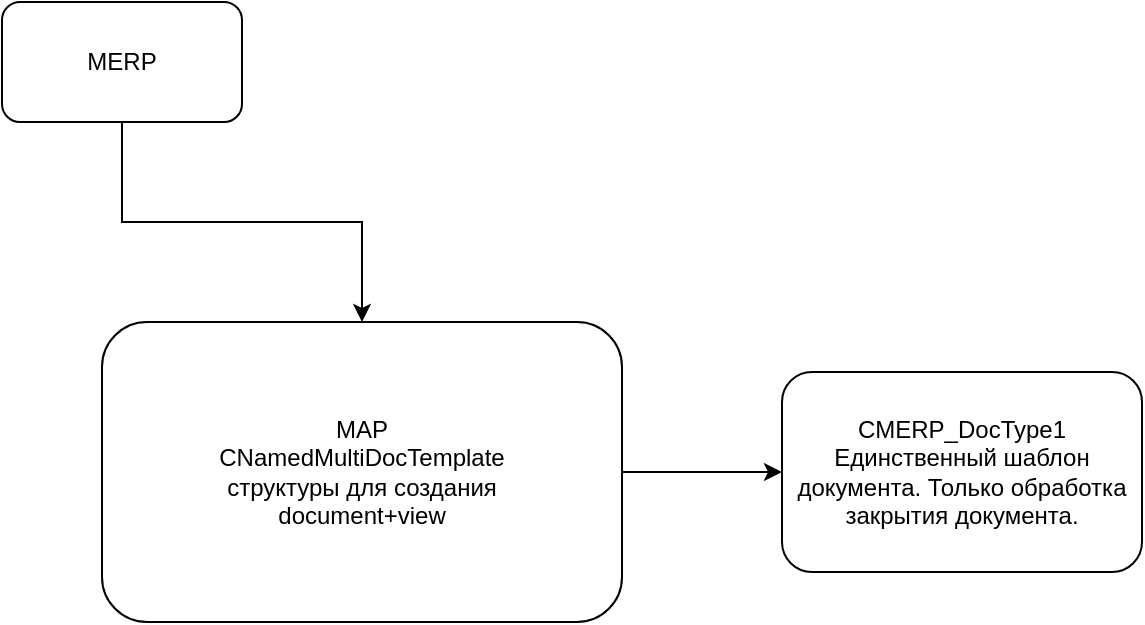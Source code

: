 <mxfile version="24.8.0">
  <diagram name="Страница — 1" id="FqWlxwobE7_877GPsUD5">
    <mxGraphModel dx="787" dy="1024" grid="1" gridSize="10" guides="1" tooltips="1" connect="1" arrows="1" fold="1" page="1" pageScale="1" pageWidth="827" pageHeight="1169" math="0" shadow="0">
      <root>
        <mxCell id="0" />
        <mxCell id="1" parent="0" />
        <mxCell id="HQ_MhvxfW-ssoNfK4CzG-3" value="" style="edgeStyle=orthogonalEdgeStyle;rounded=0;orthogonalLoop=1;jettySize=auto;html=1;" edge="1" parent="1" source="HQ_MhvxfW-ssoNfK4CzG-1" target="HQ_MhvxfW-ssoNfK4CzG-2">
          <mxGeometry relative="1" as="geometry" />
        </mxCell>
        <mxCell id="HQ_MhvxfW-ssoNfK4CzG-1" value="MERP" style="rounded=1;whiteSpace=wrap;html=1;" vertex="1" parent="1">
          <mxGeometry x="40" y="50" width="120" height="60" as="geometry" />
        </mxCell>
        <mxCell id="HQ_MhvxfW-ssoNfK4CzG-5" style="edgeStyle=orthogonalEdgeStyle;rounded=0;orthogonalLoop=1;jettySize=auto;html=1;" edge="1" parent="1" source="HQ_MhvxfW-ssoNfK4CzG-2" target="HQ_MhvxfW-ssoNfK4CzG-4">
          <mxGeometry relative="1" as="geometry" />
        </mxCell>
        <mxCell id="HQ_MhvxfW-ssoNfK4CzG-2" value="MAP &lt;br&gt;CNamedMultiDocTemplate&lt;br&gt;структуры для создания &lt;br&gt;document+view" style="rounded=1;whiteSpace=wrap;html=1;" vertex="1" parent="1">
          <mxGeometry x="90" y="210" width="260" height="150" as="geometry" />
        </mxCell>
        <mxCell id="HQ_MhvxfW-ssoNfK4CzG-4" value="CMERP_DocType1&lt;br&gt;Единственный шаблон документа. Только обработка&lt;br&gt;закрытия документа." style="rounded=1;whiteSpace=wrap;html=1;" vertex="1" parent="1">
          <mxGeometry x="430" y="235" width="180" height="100" as="geometry" />
        </mxCell>
      </root>
    </mxGraphModel>
  </diagram>
</mxfile>
